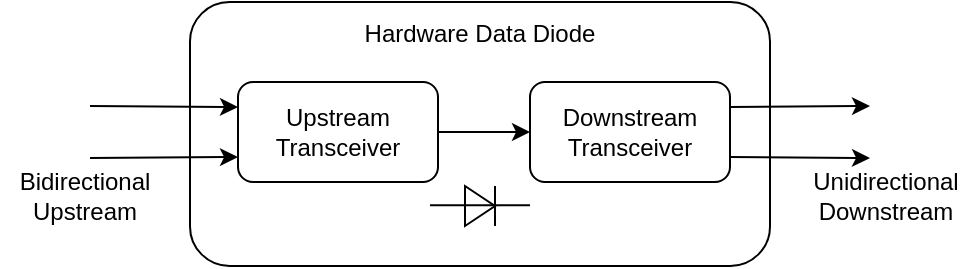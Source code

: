 <mxfile version="24.3.0" type="device">
  <diagram name="Page-1" id="UZDIohZb832ZzAx-qdCl">
    <mxGraphModel dx="737" dy="323" grid="1" gridSize="10" guides="1" tooltips="1" connect="1" arrows="1" fold="1" page="1" pageScale="1" pageWidth="1100" pageHeight="850" math="0" shadow="0">
      <root>
        <mxCell id="0" />
        <mxCell id="1" parent="0" />
        <mxCell id="KpkXiwWerwjlw7Jq8rpJ-10" value="&lt;div&gt;Hardware Data Diode&lt;/div&gt;&lt;div&gt;&lt;br&gt;&lt;/div&gt;&lt;div&gt;&lt;br&gt;&lt;/div&gt;&lt;div&gt;&lt;br&gt;&lt;/div&gt;&lt;div&gt;&lt;br&gt;&lt;/div&gt;&lt;div&gt;&lt;br&gt;&lt;/div&gt;&lt;div&gt;&lt;br&gt;&lt;/div&gt;&lt;div&gt;&lt;br&gt;&lt;/div&gt;" style="rounded=1;whiteSpace=wrap;html=1;" vertex="1" parent="1">
          <mxGeometry x="185" y="78" width="290" height="132" as="geometry" />
        </mxCell>
        <mxCell id="KpkXiwWerwjlw7Jq8rpJ-1" value="&lt;div&gt;Upstream&lt;/div&gt;&lt;div&gt;Transceiver&lt;br&gt;&lt;/div&gt;" style="rounded=1;whiteSpace=wrap;html=1;" vertex="1" parent="1">
          <mxGeometry x="209" y="118" width="100" height="50" as="geometry" />
        </mxCell>
        <mxCell id="KpkXiwWerwjlw7Jq8rpJ-2" value="&lt;div&gt;Downstream&lt;/div&gt;&lt;div&gt;Transceiver&lt;br&gt;&lt;/div&gt;" style="rounded=1;whiteSpace=wrap;html=1;" vertex="1" parent="1">
          <mxGeometry x="355" y="118" width="100" height="50" as="geometry" />
        </mxCell>
        <mxCell id="KpkXiwWerwjlw7Jq8rpJ-3" value="" style="endArrow=classic;html=1;rounded=0;exitX=1;exitY=0.5;exitDx=0;exitDy=0;entryX=0;entryY=0.5;entryDx=0;entryDy=0;" edge="1" parent="1" source="KpkXiwWerwjlw7Jq8rpJ-1" target="KpkXiwWerwjlw7Jq8rpJ-2">
          <mxGeometry width="50" height="50" relative="1" as="geometry">
            <mxPoint x="295" y="198.0" as="sourcePoint" />
            <mxPoint x="445" y="263" as="targetPoint" />
          </mxGeometry>
        </mxCell>
        <mxCell id="KpkXiwWerwjlw7Jq8rpJ-4" value="" style="endArrow=classic;html=1;rounded=0;entryX=0;entryY=0.25;entryDx=0;entryDy=0;" edge="1" parent="1" target="KpkXiwWerwjlw7Jq8rpJ-1">
          <mxGeometry width="50" height="50" relative="1" as="geometry">
            <mxPoint x="135" y="130" as="sourcePoint" />
            <mxPoint x="405" y="210" as="targetPoint" />
          </mxGeometry>
        </mxCell>
        <mxCell id="KpkXiwWerwjlw7Jq8rpJ-5" value="" style="endArrow=classic;html=1;rounded=0;entryX=0;entryY=0.75;entryDx=0;entryDy=0;" edge="1" parent="1" target="KpkXiwWerwjlw7Jq8rpJ-1">
          <mxGeometry width="50" height="50" relative="1" as="geometry">
            <mxPoint x="135" y="156" as="sourcePoint" />
            <mxPoint x="405" y="210" as="targetPoint" />
          </mxGeometry>
        </mxCell>
        <mxCell id="KpkXiwWerwjlw7Jq8rpJ-6" value="&lt;div&gt;Bidirectional&lt;/div&gt;&lt;div&gt;Upstream&lt;br&gt;&lt;/div&gt;" style="text;html=1;align=center;verticalAlign=middle;whiteSpace=wrap;rounded=0;" vertex="1" parent="1">
          <mxGeometry x="90" y="160" width="85" height="30" as="geometry" />
        </mxCell>
        <mxCell id="KpkXiwWerwjlw7Jq8rpJ-7" value="&lt;div&gt;Unidirectional&lt;/div&gt;&lt;div&gt;Downstream&lt;br&gt;&lt;/div&gt;" style="text;html=1;align=center;verticalAlign=middle;whiteSpace=wrap;rounded=0;" vertex="1" parent="1">
          <mxGeometry x="487" y="160" width="92" height="30" as="geometry" />
        </mxCell>
        <mxCell id="KpkXiwWerwjlw7Jq8rpJ-8" value="" style="endArrow=classic;html=1;rounded=0;exitX=1;exitY=0.25;exitDx=0;exitDy=0;" edge="1" parent="1" source="KpkXiwWerwjlw7Jq8rpJ-2">
          <mxGeometry width="50" height="50" relative="1" as="geometry">
            <mxPoint x="355" y="260" as="sourcePoint" />
            <mxPoint x="525" y="130" as="targetPoint" />
          </mxGeometry>
        </mxCell>
        <mxCell id="KpkXiwWerwjlw7Jq8rpJ-9" value="" style="endArrow=classic;html=1;rounded=0;exitX=1;exitY=0.75;exitDx=0;exitDy=0;" edge="1" parent="1" source="KpkXiwWerwjlw7Jq8rpJ-2">
          <mxGeometry width="50" height="50" relative="1" as="geometry">
            <mxPoint x="355" y="260" as="sourcePoint" />
            <mxPoint x="525" y="156" as="targetPoint" />
          </mxGeometry>
        </mxCell>
        <mxCell id="KpkXiwWerwjlw7Jq8rpJ-11" value="" style="triangle;whiteSpace=wrap;html=1;" vertex="1" parent="1">
          <mxGeometry x="322.5" y="170" width="15" height="20" as="geometry" />
        </mxCell>
        <mxCell id="KpkXiwWerwjlw7Jq8rpJ-12" value="" style="endArrow=none;html=1;rounded=0;" edge="1" parent="1">
          <mxGeometry width="50" height="50" relative="1" as="geometry">
            <mxPoint x="305" y="179.66" as="sourcePoint" />
            <mxPoint x="355" y="179.66" as="targetPoint" />
          </mxGeometry>
        </mxCell>
        <mxCell id="KpkXiwWerwjlw7Jq8rpJ-13" value="" style="endArrow=none;html=1;rounded=0;" edge="1" parent="1">
          <mxGeometry width="50" height="50" relative="1" as="geometry">
            <mxPoint x="337.5" y="190" as="sourcePoint" />
            <mxPoint x="337.5" y="170" as="targetPoint" />
          </mxGeometry>
        </mxCell>
      </root>
    </mxGraphModel>
  </diagram>
</mxfile>
